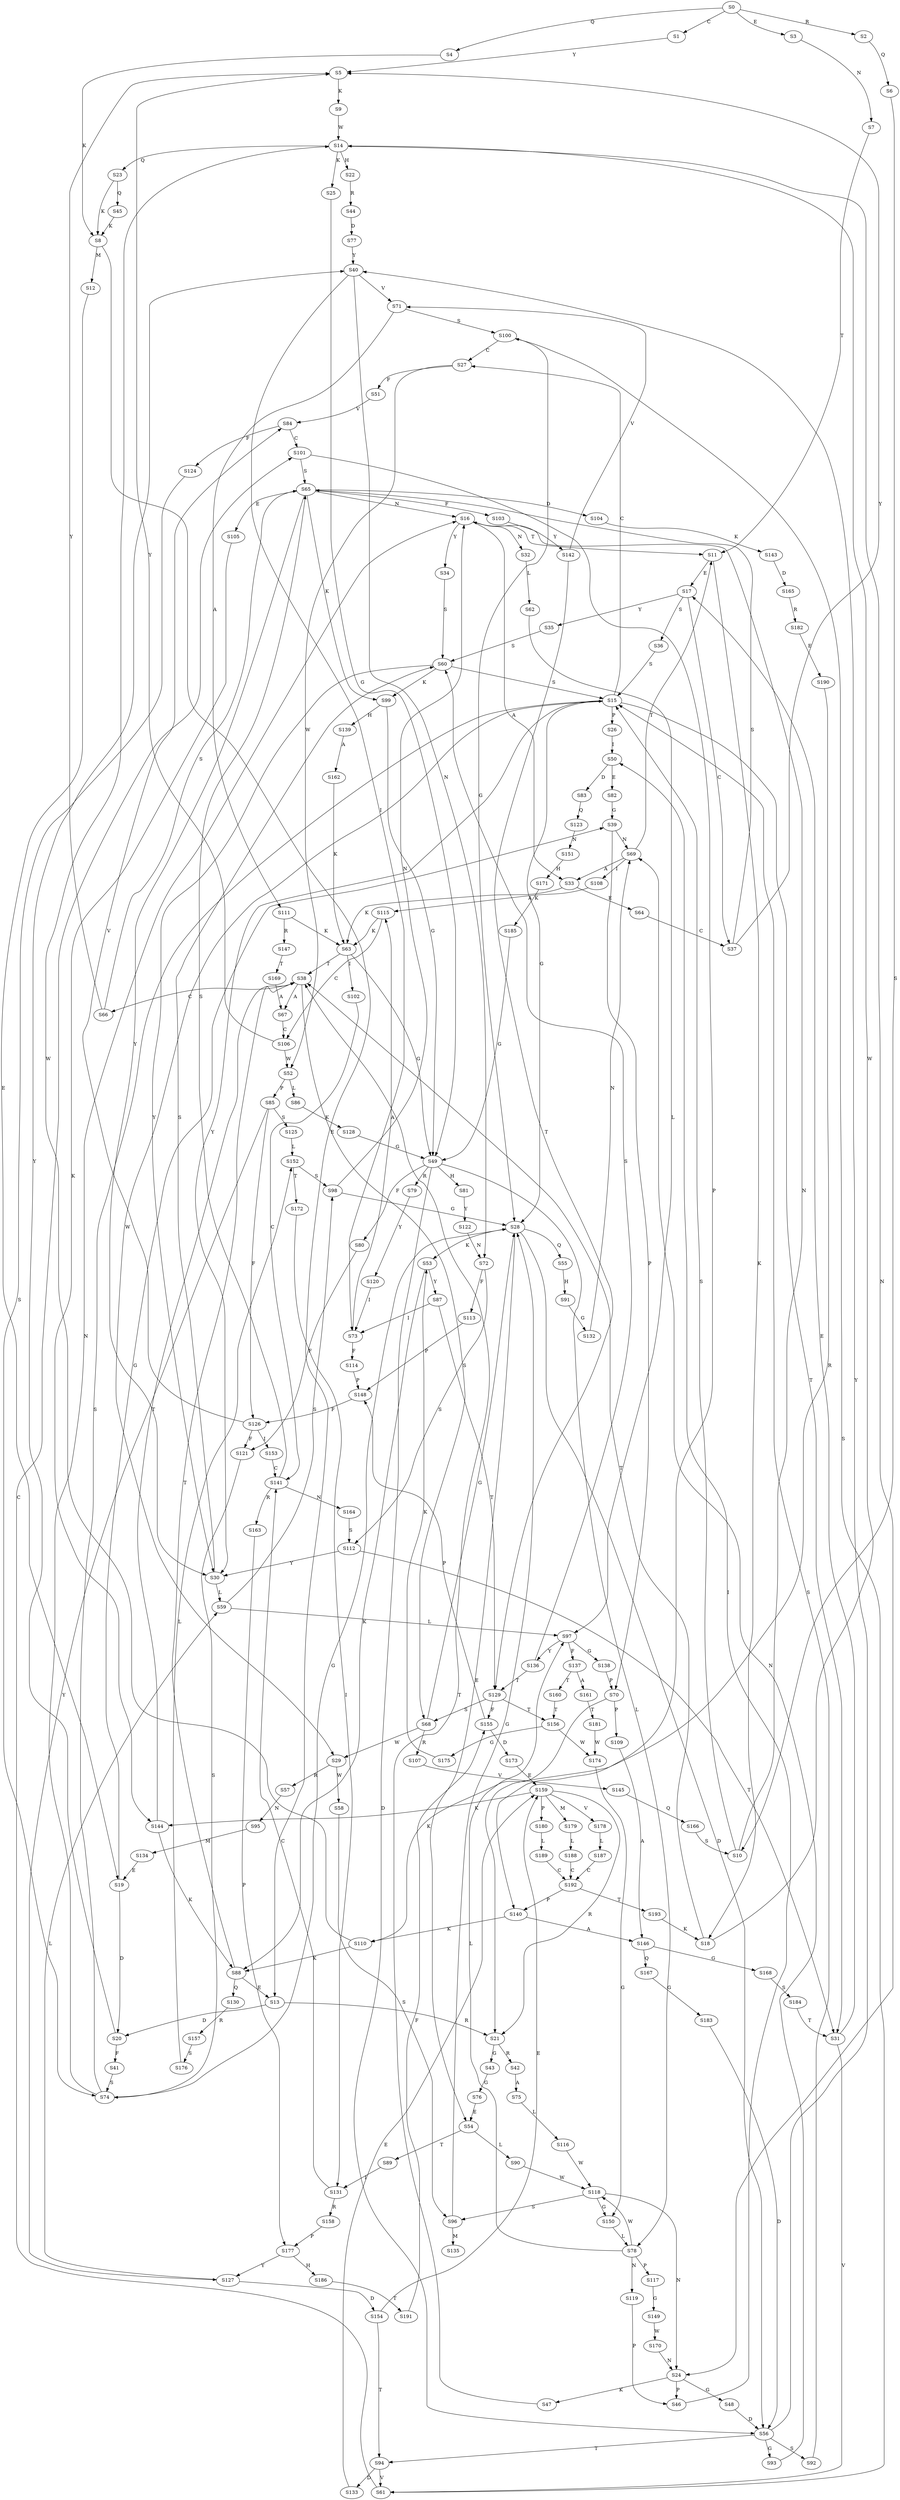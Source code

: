 strict digraph  {
	S0 -> S1 [ label = C ];
	S0 -> S2 [ label = R ];
	S0 -> S3 [ label = E ];
	S0 -> S4 [ label = Q ];
	S1 -> S5 [ label = Y ];
	S2 -> S6 [ label = Q ];
	S3 -> S7 [ label = N ];
	S4 -> S8 [ label = K ];
	S5 -> S9 [ label = K ];
	S6 -> S10 [ label = S ];
	S7 -> S11 [ label = T ];
	S8 -> S12 [ label = M ];
	S8 -> S13 [ label = E ];
	S9 -> S14 [ label = W ];
	S10 -> S15 [ label = S ];
	S10 -> S16 [ label = N ];
	S11 -> S17 [ label = E ];
	S11 -> S18 [ label = K ];
	S12 -> S19 [ label = E ];
	S13 -> S20 [ label = D ];
	S13 -> S21 [ label = R ];
	S14 -> S22 [ label = H ];
	S14 -> S23 [ label = Q ];
	S14 -> S24 [ label = N ];
	S14 -> S25 [ label = K ];
	S15 -> S26 [ label = P ];
	S15 -> S27 [ label = C ];
	S15 -> S28 [ label = G ];
	S15 -> S29 [ label = W ];
	S15 -> S30 [ label = Y ];
	S15 -> S31 [ label = T ];
	S16 -> S32 [ label = N ];
	S16 -> S33 [ label = A ];
	S16 -> S34 [ label = Y ];
	S16 -> S11 [ label = T ];
	S17 -> S35 [ label = Y ];
	S17 -> S36 [ label = S ];
	S17 -> S37 [ label = C ];
	S18 -> S38 [ label = T ];
	S18 -> S14 [ label = W ];
	S19 -> S20 [ label = D ];
	S19 -> S39 [ label = G ];
	S20 -> S40 [ label = Y ];
	S20 -> S41 [ label = F ];
	S21 -> S42 [ label = R ];
	S21 -> S43 [ label = G ];
	S22 -> S44 [ label = R ];
	S23 -> S8 [ label = K ];
	S23 -> S45 [ label = Q ];
	S24 -> S46 [ label = P ];
	S24 -> S47 [ label = K ];
	S24 -> S48 [ label = G ];
	S25 -> S49 [ label = G ];
	S26 -> S50 [ label = I ];
	S27 -> S51 [ label = F ];
	S27 -> S52 [ label = W ];
	S28 -> S53 [ label = K ];
	S28 -> S54 [ label = E ];
	S28 -> S55 [ label = Q ];
	S28 -> S56 [ label = D ];
	S29 -> S57 [ label = R ];
	S29 -> S58 [ label = W ];
	S30 -> S59 [ label = L ];
	S30 -> S60 [ label = S ];
	S31 -> S61 [ label = V ];
	S31 -> S17 [ label = E ];
	S32 -> S62 [ label = L ];
	S33 -> S63 [ label = K ];
	S33 -> S64 [ label = E ];
	S34 -> S60 [ label = S ];
	S35 -> S60 [ label = S ];
	S36 -> S15 [ label = S ];
	S37 -> S5 [ label = Y ];
	S37 -> S65 [ label = S ];
	S38 -> S66 [ label = C ];
	S38 -> S67 [ label = A ];
	S38 -> S68 [ label = S ];
	S39 -> S69 [ label = N ];
	S39 -> S70 [ label = P ];
	S40 -> S71 [ label = V ];
	S40 -> S72 [ label = N ];
	S40 -> S73 [ label = I ];
	S41 -> S74 [ label = S ];
	S42 -> S75 [ label = A ];
	S43 -> S76 [ label = G ];
	S44 -> S77 [ label = D ];
	S45 -> S8 [ label = K ];
	S46 -> S50 [ label = I ];
	S47 -> S38 [ label = T ];
	S48 -> S56 [ label = D ];
	S49 -> S78 [ label = L ];
	S49 -> S79 [ label = R ];
	S49 -> S80 [ label = F ];
	S49 -> S81 [ label = H ];
	S49 -> S56 [ label = D ];
	S50 -> S82 [ label = E ];
	S50 -> S83 [ label = D ];
	S51 -> S84 [ label = V ];
	S52 -> S85 [ label = P ];
	S52 -> S86 [ label = L ];
	S53 -> S87 [ label = Y ];
	S53 -> S88 [ label = K ];
	S54 -> S89 [ label = T ];
	S54 -> S90 [ label = L ];
	S55 -> S91 [ label = H ];
	S56 -> S92 [ label = S ];
	S56 -> S93 [ label = G ];
	S56 -> S40 [ label = Y ];
	S56 -> S94 [ label = T ];
	S57 -> S95 [ label = N ];
	S58 -> S96 [ label = S ];
	S59 -> S97 [ label = L ];
	S59 -> S98 [ label = S ];
	S60 -> S30 [ label = Y ];
	S60 -> S99 [ label = K ];
	S60 -> S15 [ label = S ];
	S61 -> S100 [ label = S ];
	S61 -> S101 [ label = C ];
	S62 -> S97 [ label = L ];
	S63 -> S38 [ label = T ];
	S63 -> S102 [ label = I ];
	S63 -> S49 [ label = G ];
	S64 -> S37 [ label = C ];
	S65 -> S103 [ label = F ];
	S65 -> S104 [ label = D ];
	S65 -> S16 [ label = N ];
	S65 -> S30 [ label = Y ];
	S65 -> S105 [ label = E ];
	S65 -> S99 [ label = K ];
	S66 -> S65 [ label = S ];
	S66 -> S5 [ label = Y ];
	S67 -> S106 [ label = C ];
	S68 -> S29 [ label = W ];
	S68 -> S107 [ label = R ];
	S68 -> S28 [ label = G ];
	S69 -> S11 [ label = T ];
	S69 -> S108 [ label = I ];
	S69 -> S33 [ label = A ];
	S70 -> S109 [ label = P ];
	S70 -> S110 [ label = K ];
	S71 -> S100 [ label = S ];
	S71 -> S111 [ label = A ];
	S72 -> S112 [ label = S ];
	S72 -> S113 [ label = F ];
	S73 -> S114 [ label = F ];
	S73 -> S115 [ label = A ];
	S74 -> S15 [ label = S ];
	S74 -> S28 [ label = G ];
	S74 -> S16 [ label = N ];
	S75 -> S116 [ label = L ];
	S76 -> S54 [ label = E ];
	S77 -> S40 [ label = Y ];
	S78 -> S97 [ label = L ];
	S78 -> S117 [ label = P ];
	S78 -> S118 [ label = W ];
	S78 -> S119 [ label = N ];
	S79 -> S120 [ label = Y ];
	S80 -> S121 [ label = F ];
	S81 -> S122 [ label = Y ];
	S82 -> S39 [ label = G ];
	S83 -> S123 [ label = Q ];
	S84 -> S124 [ label = F ];
	S84 -> S101 [ label = C ];
	S85 -> S125 [ label = S ];
	S85 -> S126 [ label = F ];
	S85 -> S127 [ label = Y ];
	S86 -> S128 [ label = K ];
	S87 -> S73 [ label = I ];
	S87 -> S129 [ label = T ];
	S88 -> S38 [ label = T ];
	S88 -> S13 [ label = E ];
	S88 -> S130 [ label = Q ];
	S89 -> S131 [ label = I ];
	S90 -> S118 [ label = W ];
	S91 -> S132 [ label = G ];
	S92 -> S15 [ label = S ];
	S93 -> S69 [ label = N ];
	S94 -> S133 [ label = D ];
	S94 -> S61 [ label = V ];
	S95 -> S134 [ label = M ];
	S96 -> S135 [ label = M ];
	S96 -> S28 [ label = G ];
	S97 -> S136 [ label = Y ];
	S97 -> S137 [ label = F ];
	S97 -> S138 [ label = G ];
	S98 -> S28 [ label = G ];
	S98 -> S16 [ label = N ];
	S99 -> S49 [ label = G ];
	S99 -> S139 [ label = H ];
	S100 -> S28 [ label = G ];
	S100 -> S27 [ label = C ];
	S101 -> S140 [ label = P ];
	S101 -> S65 [ label = S ];
	S102 -> S141 [ label = C ];
	S103 -> S142 [ label = Y ];
	S104 -> S143 [ label = K ];
	S105 -> S144 [ label = K ];
	S106 -> S52 [ label = W ];
	S106 -> S5 [ label = Y ];
	S107 -> S145 [ label = V ];
	S108 -> S115 [ label = A ];
	S109 -> S146 [ label = A ];
	S110 -> S14 [ label = W ];
	S110 -> S88 [ label = K ];
	S111 -> S63 [ label = K ];
	S111 -> S147 [ label = R ];
	S112 -> S30 [ label = Y ];
	S112 -> S31 [ label = T ];
	S113 -> S148 [ label = P ];
	S114 -> S148 [ label = P ];
	S115 -> S106 [ label = C ];
	S115 -> S63 [ label = K ];
	S116 -> S118 [ label = W ];
	S117 -> S149 [ label = G ];
	S118 -> S24 [ label = N ];
	S118 -> S96 [ label = S ];
	S118 -> S150 [ label = G ];
	S119 -> S46 [ label = P ];
	S120 -> S73 [ label = I ];
	S121 -> S74 [ label = S ];
	S122 -> S72 [ label = N ];
	S123 -> S151 [ label = N ];
	S124 -> S74 [ label = S ];
	S125 -> S152 [ label = L ];
	S126 -> S84 [ label = V ];
	S126 -> S153 [ label = I ];
	S126 -> S121 [ label = F ];
	S127 -> S154 [ label = D ];
	S127 -> S59 [ label = L ];
	S128 -> S49 [ label = G ];
	S129 -> S68 [ label = S ];
	S129 -> S155 [ label = F ];
	S129 -> S156 [ label = T ];
	S130 -> S157 [ label = R ];
	S131 -> S141 [ label = C ];
	S131 -> S158 [ label = R ];
	S132 -> S69 [ label = N ];
	S133 -> S159 [ label = E ];
	S134 -> S19 [ label = E ];
	S136 -> S129 [ label = T ];
	S136 -> S60 [ label = S ];
	S137 -> S160 [ label = T ];
	S137 -> S161 [ label = A ];
	S138 -> S70 [ label = P ];
	S139 -> S162 [ label = A ];
	S140 -> S146 [ label = A ];
	S140 -> S110 [ label = K ];
	S141 -> S163 [ label = R ];
	S141 -> S164 [ label = N ];
	S141 -> S65 [ label = S ];
	S142 -> S71 [ label = V ];
	S142 -> S129 [ label = T ];
	S143 -> S165 [ label = D ];
	S144 -> S38 [ label = T ];
	S144 -> S88 [ label = K ];
	S145 -> S166 [ label = Q ];
	S146 -> S167 [ label = Q ];
	S146 -> S168 [ label = G ];
	S147 -> S169 [ label = T ];
	S148 -> S126 [ label = F ];
	S149 -> S170 [ label = W ];
	S150 -> S78 [ label = L ];
	S151 -> S171 [ label = H ];
	S152 -> S98 [ label = S ];
	S152 -> S172 [ label = T ];
	S153 -> S141 [ label = C ];
	S154 -> S94 [ label = T ];
	S154 -> S159 [ label = E ];
	S155 -> S173 [ label = D ];
	S155 -> S148 [ label = P ];
	S156 -> S174 [ label = W ];
	S156 -> S175 [ label = G ];
	S157 -> S176 [ label = S ];
	S158 -> S177 [ label = P ];
	S159 -> S178 [ label = V ];
	S159 -> S179 [ label = M ];
	S159 -> S144 [ label = K ];
	S159 -> S21 [ label = R ];
	S159 -> S180 [ label = P ];
	S160 -> S156 [ label = T ];
	S161 -> S181 [ label = T ];
	S162 -> S63 [ label = K ];
	S163 -> S177 [ label = P ];
	S164 -> S112 [ label = S ];
	S165 -> S182 [ label = R ];
	S166 -> S10 [ label = S ];
	S167 -> S183 [ label = G ];
	S168 -> S184 [ label = S ];
	S169 -> S67 [ label = A ];
	S170 -> S24 [ label = N ];
	S171 -> S185 [ label = K ];
	S172 -> S131 [ label = I ];
	S173 -> S159 [ label = E ];
	S174 -> S150 [ label = G ];
	S175 -> S53 [ label = K ];
	S176 -> S152 [ label = L ];
	S177 -> S127 [ label = Y ];
	S177 -> S186 [ label = H ];
	S178 -> S187 [ label = L ];
	S179 -> S188 [ label = L ];
	S180 -> S189 [ label = L ];
	S181 -> S174 [ label = W ];
	S182 -> S190 [ label = E ];
	S183 -> S56 [ label = D ];
	S184 -> S31 [ label = T ];
	S185 -> S49 [ label = G ];
	S186 -> S191 [ label = T ];
	S187 -> S192 [ label = C ];
	S188 -> S192 [ label = C ];
	S189 -> S192 [ label = C ];
	S190 -> S21 [ label = R ];
	S191 -> S155 [ label = F ];
	S192 -> S140 [ label = P ];
	S192 -> S193 [ label = T ];
	S193 -> S18 [ label = K ];
}
